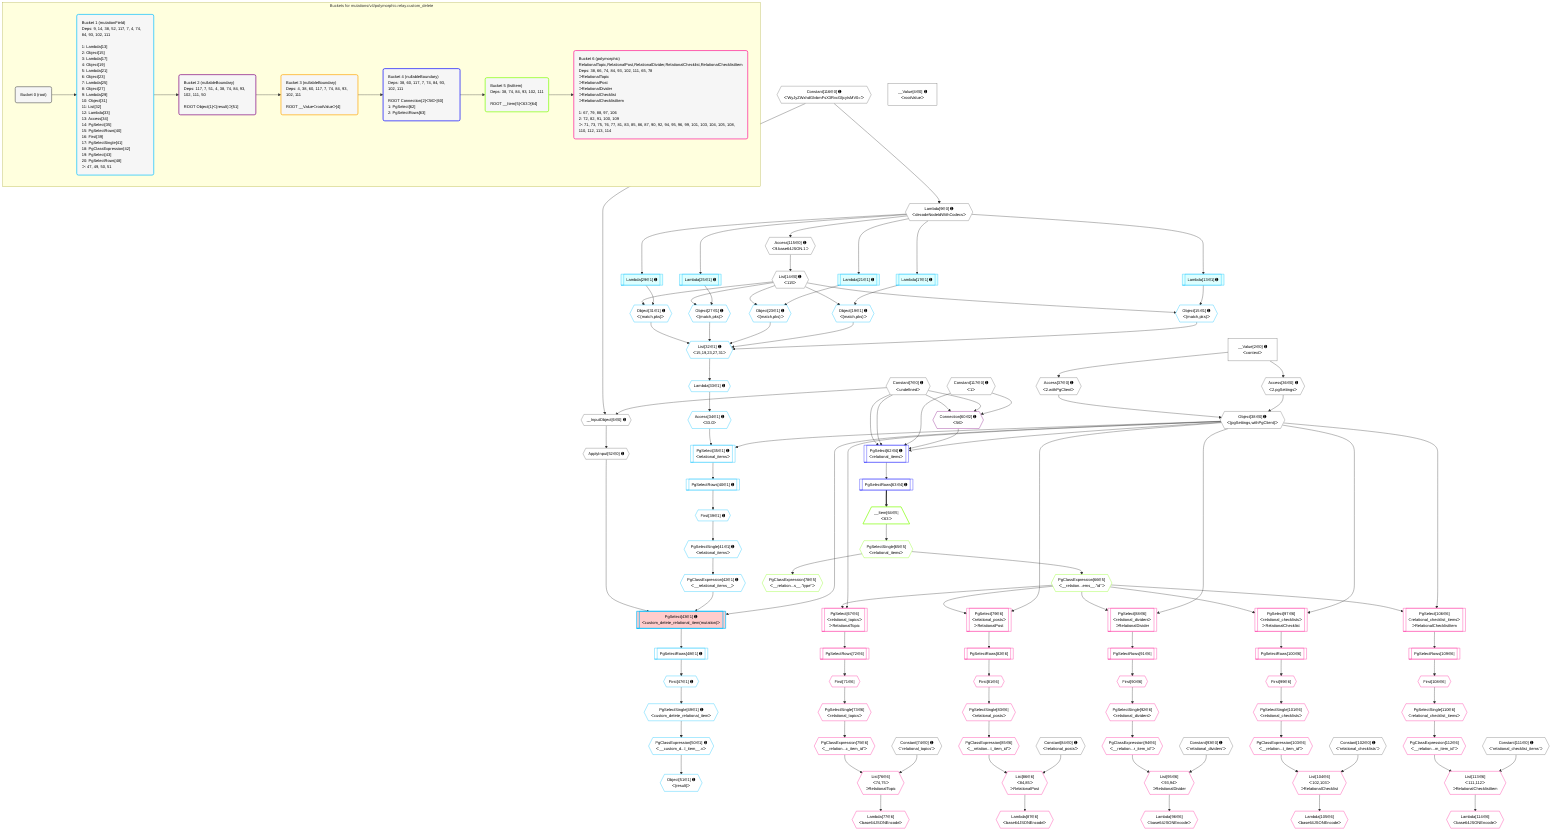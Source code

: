 %%{init: {'themeVariables': { 'fontSize': '12px'}}}%%
graph TD
    classDef path fill:#eee,stroke:#000,color:#000
    classDef plan fill:#fff,stroke-width:1px,color:#000
    classDef itemplan fill:#fff,stroke-width:2px,color:#000
    classDef unbatchedplan fill:#dff,stroke-width:1px,color:#000
    classDef sideeffectplan fill:#fcc,stroke-width:2px,color:#000
    classDef bucket fill:#f6f6f6,color:#000,stroke-width:2px,text-align:left


    %% plan dependencies
    __InputObject6{{"__InputObject[6∈0] ➊"}}:::plan
    Constant7{{"Constant[7∈0] ➊<br />ᐸundefinedᐳ"}}:::plan
    Constant116{{"Constant[116∈0] ➊<br />ᐸ'WyJyZWxhdGlvbmFsX3RvcGljcyIsMV0='ᐳ"}}:::plan
    Constant7 & Constant116 --> __InputObject6
    Object38{{"Object[38∈0] ➊<br />ᐸ{pgSettings,withPgClient}ᐳ"}}:::plan
    Access36{{"Access[36∈0] ➊<br />ᐸ2.pgSettingsᐳ"}}:::plan
    Access37{{"Access[37∈0] ➊<br />ᐸ2.withPgClientᐳ"}}:::plan
    Access36 & Access37 --> Object38
    Lambda9{{"Lambda[9∈0] ➊<br />ᐸdecodeNodeIdWithCodecsᐳ"}}:::plan
    Constant116 --> Lambda9
    List14{{"List[14∈0] ➊<br />ᐸ115ᐳ"}}:::plan
    Access115{{"Access[115∈0] ➊<br />ᐸ9.base64JSON.1ᐳ"}}:::plan
    Access115 --> List14
    __Value2["__Value[2∈0] ➊<br />ᐸcontextᐳ"]:::plan
    __Value2 --> Access36
    __Value2 --> Access37
    ApplyInput52{{"ApplyInput[52∈0] ➊"}}:::plan
    __InputObject6 --> ApplyInput52
    Lambda9 --> Access115
    __Value4["__Value[4∈0] ➊<br />ᐸrootValueᐳ"]:::plan
    Constant74{{"Constant[74∈0] ➊<br />ᐸ'relational_topics'ᐳ"}}:::plan
    Constant84{{"Constant[84∈0] ➊<br />ᐸ'relational_posts'ᐳ"}}:::plan
    Constant93{{"Constant[93∈0] ➊<br />ᐸ'relational_dividers'ᐳ"}}:::plan
    Constant102{{"Constant[102∈0] ➊<br />ᐸ'relational_checklists'ᐳ"}}:::plan
    Constant111{{"Constant[111∈0] ➊<br />ᐸ'relational_checklist_items'ᐳ"}}:::plan
    Constant117{{"Constant[117∈0] ➊<br />ᐸ1ᐳ"}}:::plan
    List32{{"List[32∈1] ➊<br />ᐸ15,19,23,27,31ᐳ"}}:::plan
    Object15{{"Object[15∈1] ➊<br />ᐸ{match,pks}ᐳ"}}:::plan
    Object19{{"Object[19∈1] ➊<br />ᐸ{match,pks}ᐳ"}}:::plan
    Object23{{"Object[23∈1] ➊<br />ᐸ{match,pks}ᐳ"}}:::plan
    Object27{{"Object[27∈1] ➊<br />ᐸ{match,pks}ᐳ"}}:::plan
    Object31{{"Object[31∈1] ➊<br />ᐸ{match,pks}ᐳ"}}:::plan
    Object15 & Object19 & Object23 & Object27 & Object31 --> List32
    PgSelect43[["PgSelect[43∈1] ➊<br />ᐸcustom_delete_relational_item(mutation)ᐳ"]]:::sideeffectplan
    PgClassExpression42{{"PgClassExpression[42∈1] ➊<br />ᐸ__relational_items__ᐳ"}}:::plan
    Object38 & PgClassExpression42 & ApplyInput52 --> PgSelect43
    Lambda13[["Lambda[13∈1] ➊"]]:::unbatchedplan
    Lambda13 & List14 --> Object15
    Lambda17[["Lambda[17∈1] ➊"]]:::unbatchedplan
    Lambda17 & List14 --> Object19
    Lambda21[["Lambda[21∈1] ➊"]]:::unbatchedplan
    Lambda21 & List14 --> Object23
    Lambda25[["Lambda[25∈1] ➊"]]:::unbatchedplan
    Lambda25 & List14 --> Object27
    Lambda29[["Lambda[29∈1] ➊"]]:::unbatchedplan
    Lambda29 & List14 --> Object31
    PgSelect35[["PgSelect[35∈1] ➊<br />ᐸrelational_itemsᐳ"]]:::plan
    Access34{{"Access[34∈1] ➊<br />ᐸ33.0ᐳ"}}:::plan
    Object38 & Access34 --> PgSelect35
    Lambda9 --> Lambda13
    Lambda9 --> Lambda17
    Lambda9 --> Lambda21
    Lambda9 --> Lambda25
    Lambda9 --> Lambda29
    Lambda33{{"Lambda[33∈1] ➊"}}:::plan
    List32 --> Lambda33
    Lambda33 --> Access34
    First39{{"First[39∈1] ➊"}}:::plan
    PgSelectRows40[["PgSelectRows[40∈1] ➊"]]:::plan
    PgSelectRows40 --> First39
    PgSelect35 --> PgSelectRows40
    PgSelectSingle41{{"PgSelectSingle[41∈1] ➊<br />ᐸrelational_itemsᐳ"}}:::plan
    First39 --> PgSelectSingle41
    PgSelectSingle41 --> PgClassExpression42
    First47{{"First[47∈1] ➊"}}:::plan
    PgSelectRows48[["PgSelectRows[48∈1] ➊"]]:::plan
    PgSelectRows48 --> First47
    PgSelect43 --> PgSelectRows48
    PgSelectSingle49{{"PgSelectSingle[49∈1] ➊<br />ᐸcustom_delete_relational_itemᐳ"}}:::plan
    First47 --> PgSelectSingle49
    PgClassExpression50{{"PgClassExpression[50∈1] ➊<br />ᐸ__custom_d...l_item__.vᐳ"}}:::plan
    PgSelectSingle49 --> PgClassExpression50
    Object51{{"Object[51∈1] ➊<br />ᐸ{result}ᐳ"}}:::plan
    PgClassExpression50 --> Object51
    Connection60{{"Connection[60∈2] ➊<br />ᐸ56ᐳ"}}:::plan
    Constant117 & Constant7 & Constant7 --> Connection60
    PgSelect62[["PgSelect[62∈4] ➊<br />ᐸrelational_itemsᐳ"]]:::plan
    Object38 & Connection60 & Constant117 & Constant7 & Constant7 --> PgSelect62
    PgSelectRows63[["PgSelectRows[63∈4] ➊"]]:::plan
    PgSelect62 --> PgSelectRows63
    __Item64[/"__Item[64∈5]<br />ᐸ63ᐳ"\]:::itemplan
    PgSelectRows63 ==> __Item64
    PgSelectSingle65{{"PgSelectSingle[65∈5]<br />ᐸrelational_itemsᐳ"}}:::plan
    __Item64 --> PgSelectSingle65
    PgClassExpression66{{"PgClassExpression[66∈5]<br />ᐸ__relation...ems__.”id”ᐳ"}}:::plan
    PgSelectSingle65 --> PgClassExpression66
    PgClassExpression78{{"PgClassExpression[78∈5]<br />ᐸ__relation...s__.”type”ᐳ"}}:::plan
    PgSelectSingle65 --> PgClassExpression78
    PgSelect67[["PgSelect[67∈6]<br />ᐸrelational_topicsᐳ<br />ᐳRelationalTopic"]]:::plan
    Object38 & PgClassExpression66 --> PgSelect67
    List76{{"List[76∈6]<br />ᐸ74,75ᐳ<br />ᐳRelationalTopic"}}:::plan
    PgClassExpression75{{"PgClassExpression[75∈6]<br />ᐸ__relation...c_item_id”ᐳ"}}:::plan
    Constant74 & PgClassExpression75 --> List76
    PgSelect79[["PgSelect[79∈6]<br />ᐸrelational_postsᐳ<br />ᐳRelationalPost"]]:::plan
    Object38 & PgClassExpression66 --> PgSelect79
    List86{{"List[86∈6]<br />ᐸ84,85ᐳ<br />ᐳRelationalPost"}}:::plan
    PgClassExpression85{{"PgClassExpression[85∈6]<br />ᐸ__relation...t_item_id”ᐳ"}}:::plan
    Constant84 & PgClassExpression85 --> List86
    PgSelect88[["PgSelect[88∈6]<br />ᐸrelational_dividersᐳ<br />ᐳRelationalDivider"]]:::plan
    Object38 & PgClassExpression66 --> PgSelect88
    List95{{"List[95∈6]<br />ᐸ93,94ᐳ<br />ᐳRelationalDivider"}}:::plan
    PgClassExpression94{{"PgClassExpression[94∈6]<br />ᐸ__relation...r_item_id”ᐳ"}}:::plan
    Constant93 & PgClassExpression94 --> List95
    PgSelect97[["PgSelect[97∈6]<br />ᐸrelational_checklistsᐳ<br />ᐳRelationalChecklist"]]:::plan
    Object38 & PgClassExpression66 --> PgSelect97
    List104{{"List[104∈6]<br />ᐸ102,103ᐳ<br />ᐳRelationalChecklist"}}:::plan
    PgClassExpression103{{"PgClassExpression[103∈6]<br />ᐸ__relation...t_item_id”ᐳ"}}:::plan
    Constant102 & PgClassExpression103 --> List104
    PgSelect106[["PgSelect[106∈6]<br />ᐸrelational_checklist_itemsᐳ<br />ᐳRelationalChecklistItem"]]:::plan
    Object38 & PgClassExpression66 --> PgSelect106
    List113{{"List[113∈6]<br />ᐸ111,112ᐳ<br />ᐳRelationalChecklistItem"}}:::plan
    PgClassExpression112{{"PgClassExpression[112∈6]<br />ᐸ__relation...m_item_id”ᐳ"}}:::plan
    Constant111 & PgClassExpression112 --> List113
    First71{{"First[71∈6]"}}:::plan
    PgSelectRows72[["PgSelectRows[72∈6]"]]:::plan
    PgSelectRows72 --> First71
    PgSelect67 --> PgSelectRows72
    PgSelectSingle73{{"PgSelectSingle[73∈6]<br />ᐸrelational_topicsᐳ"}}:::plan
    First71 --> PgSelectSingle73
    PgSelectSingle73 --> PgClassExpression75
    Lambda77{{"Lambda[77∈6]<br />ᐸbase64JSONEncodeᐳ"}}:::plan
    List76 --> Lambda77
    First81{{"First[81∈6]"}}:::plan
    PgSelectRows82[["PgSelectRows[82∈6]"]]:::plan
    PgSelectRows82 --> First81
    PgSelect79 --> PgSelectRows82
    PgSelectSingle83{{"PgSelectSingle[83∈6]<br />ᐸrelational_postsᐳ"}}:::plan
    First81 --> PgSelectSingle83
    PgSelectSingle83 --> PgClassExpression85
    Lambda87{{"Lambda[87∈6]<br />ᐸbase64JSONEncodeᐳ"}}:::plan
    List86 --> Lambda87
    First90{{"First[90∈6]"}}:::plan
    PgSelectRows91[["PgSelectRows[91∈6]"]]:::plan
    PgSelectRows91 --> First90
    PgSelect88 --> PgSelectRows91
    PgSelectSingle92{{"PgSelectSingle[92∈6]<br />ᐸrelational_dividersᐳ"}}:::plan
    First90 --> PgSelectSingle92
    PgSelectSingle92 --> PgClassExpression94
    Lambda96{{"Lambda[96∈6]<br />ᐸbase64JSONEncodeᐳ"}}:::plan
    List95 --> Lambda96
    First99{{"First[99∈6]"}}:::plan
    PgSelectRows100[["PgSelectRows[100∈6]"]]:::plan
    PgSelectRows100 --> First99
    PgSelect97 --> PgSelectRows100
    PgSelectSingle101{{"PgSelectSingle[101∈6]<br />ᐸrelational_checklistsᐳ"}}:::plan
    First99 --> PgSelectSingle101
    PgSelectSingle101 --> PgClassExpression103
    Lambda105{{"Lambda[105∈6]<br />ᐸbase64JSONEncodeᐳ"}}:::plan
    List104 --> Lambda105
    First108{{"First[108∈6]"}}:::plan
    PgSelectRows109[["PgSelectRows[109∈6]"]]:::plan
    PgSelectRows109 --> First108
    PgSelect106 --> PgSelectRows109
    PgSelectSingle110{{"PgSelectSingle[110∈6]<br />ᐸrelational_checklist_itemsᐳ"}}:::plan
    First108 --> PgSelectSingle110
    PgSelectSingle110 --> PgClassExpression112
    Lambda114{{"Lambda[114∈6]<br />ᐸbase64JSONEncodeᐳ"}}:::plan
    List113 --> Lambda114

    %% define steps

    subgraph "Buckets for mutations/v4/polymorphic.relay.custom_delete"
    Bucket0("Bucket 0 (root)"):::bucket
    classDef bucket0 stroke:#696969
    class Bucket0,__Value2,__Value4,__InputObject6,Constant7,Lambda9,List14,Access36,Access37,Object38,ApplyInput52,Constant74,Constant84,Constant93,Constant102,Constant111,Access115,Constant116,Constant117 bucket0
    Bucket1("Bucket 1 (mutationField)<br />Deps: 9, 14, 38, 52, 117, 7, 4, 74, 84, 93, 102, 111<br /><br />1: Lambda[13]<br />2: Object[15]<br />3: Lambda[17]<br />4: Object[19]<br />5: Lambda[21]<br />6: Object[23]<br />7: Lambda[25]<br />8: Object[27]<br />9: Lambda[29]<br />10: Object[31]<br />11: List[32]<br />12: Lambda[33]<br />13: Access[34]<br />14: PgSelect[35]<br />15: PgSelectRows[40]<br />16: First[39]<br />17: PgSelectSingle[41]<br />18: PgClassExpression[42]<br />19: PgSelect[43]<br />20: PgSelectRows[48]<br />ᐳ: 47, 49, 50, 51"):::bucket
    classDef bucket1 stroke:#00bfff
    class Bucket1,Lambda13,Object15,Lambda17,Object19,Lambda21,Object23,Lambda25,Object27,Lambda29,Object31,List32,Lambda33,Access34,PgSelect35,First39,PgSelectRows40,PgSelectSingle41,PgClassExpression42,PgSelect43,First47,PgSelectRows48,PgSelectSingle49,PgClassExpression50,Object51 bucket1
    Bucket2("Bucket 2 (nullableBoundary)<br />Deps: 117, 7, 51, 4, 38, 74, 84, 93, 102, 111, 50<br /><br />ROOT Object{1}ᐸ{result}ᐳ[51]"):::bucket
    classDef bucket2 stroke:#7f007f
    class Bucket2,Connection60 bucket2
    Bucket3("Bucket 3 (nullableBoundary)<br />Deps: 4, 38, 60, 117, 7, 74, 84, 93, 102, 111<br /><br />ROOT __ValueᐸrootValueᐳ[4]"):::bucket
    classDef bucket3 stroke:#ffa500
    class Bucket3 bucket3
    Bucket4("Bucket 4 (nullableBoundary)<br />Deps: 38, 60, 117, 7, 74, 84, 93, 102, 111<br /><br />ROOT Connection{2}ᐸ56ᐳ[60]<br />1: PgSelect[62]<br />2: PgSelectRows[63]"):::bucket
    classDef bucket4 stroke:#0000ff
    class Bucket4,PgSelect62,PgSelectRows63 bucket4
    Bucket5("Bucket 5 (listItem)<br />Deps: 38, 74, 84, 93, 102, 111<br /><br />ROOT __Item{5}ᐸ63ᐳ[64]"):::bucket
    classDef bucket5 stroke:#7fff00
    class Bucket5,__Item64,PgSelectSingle65,PgClassExpression66,PgClassExpression78 bucket5
    Bucket6("Bucket 6 (polymorphic)<br />RelationalTopic,RelationalPost,RelationalDivider,RelationalChecklist,RelationalChecklistItem<br />Deps: 38, 66, 74, 84, 93, 102, 111, 65, 78<br />ᐳRelationalTopic<br />ᐳRelationalPost<br />ᐳRelationalDivider<br />ᐳRelationalChecklist<br />ᐳRelationalChecklistItem<br /><br />1: 67, 79, 88, 97, 106<br />2: 72, 82, 91, 100, 109<br />ᐳ: 71, 73, 75, 76, 77, 81, 83, 85, 86, 87, 90, 92, 94, 95, 96, 99, 101, 103, 104, 105, 108, 110, 112, 113, 114"):::bucket
    classDef bucket6 stroke:#ff1493
    class Bucket6,PgSelect67,First71,PgSelectRows72,PgSelectSingle73,PgClassExpression75,List76,Lambda77,PgSelect79,First81,PgSelectRows82,PgSelectSingle83,PgClassExpression85,List86,Lambda87,PgSelect88,First90,PgSelectRows91,PgSelectSingle92,PgClassExpression94,List95,Lambda96,PgSelect97,First99,PgSelectRows100,PgSelectSingle101,PgClassExpression103,List104,Lambda105,PgSelect106,First108,PgSelectRows109,PgSelectSingle110,PgClassExpression112,List113,Lambda114 bucket6
    Bucket0 --> Bucket1
    Bucket1 --> Bucket2
    Bucket2 --> Bucket3
    Bucket3 --> Bucket4
    Bucket4 --> Bucket5
    Bucket5 --> Bucket6
    end